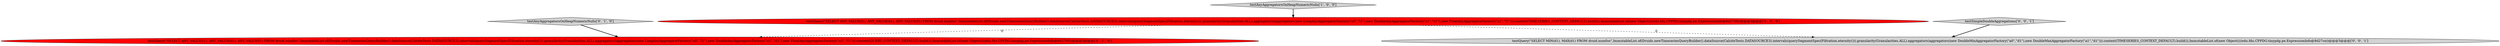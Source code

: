 digraph {
2 [style = filled, label = "testAnyAggregatorsOnHeapNumericNulls['0', '1', '0']", fillcolor = lightgray, shape = diamond image = "AAA0AAABBB2BBB"];
0 [style = filled, label = "testAnyAggregatorsOnHeapNumericNulls['1', '0', '0']", fillcolor = lightgray, shape = diamond image = "AAA0AAABBB1BBB"];
5 [style = filled, label = "testQuery(\"SELECT MIN(d1), MAX(d1) FROM druid.numfoo\",ImmutableList.of(Druids.newTimeseriesQueryBuilder().dataSource(CalciteTests.DATASOURCE3).intervals(querySegmentSpec(Filtration.eternity())).granularity(Granularities.ALL).aggregators(aggregators(new DoubleMinAggregatorFactory(\"a0\",\"d1\"),new DoubleMaxAggregatorFactory(\"a1\",\"d1\"))).context(TIMESERIES_CONTEXT_DEFAULT).build()),ImmutableList.of(new Object((((edu.fdu.CPPDG.tinypdg.pe.ExpressionInfo@8d27ce))@@@3@@@['0', '0', '1']", fillcolor = lightgray, shape = ellipse image = "AAA0AAABBB3BBB"];
1 [style = filled, label = "testQuery(\"SELECT ANY_VALUE(l1), ANY_VALUE(d1), ANY_VALUE(f1) FROM druid.numfoo\",ImmutableList.of(Druids.newTimeseriesQueryBuilder().dataSource(CalciteTests.DATASOURCE3).intervals(querySegmentSpec(Filtration.eternity())).granularity(Granularities.ALL).aggregators(aggregators(new LongAnyAggregatorFactory(\"a0\",\"l1\"),new DoubleAnyAggregatorFactory(\"a1\",\"d1\"),new FloatAnyAggregatorFactory(\"a2\",\"f1\"))).context(TIMESERIES_CONTEXT_DEFAULT).build()),ImmutableList.of(new Object((((edu.fdu.CPPDG.tinypdg.pe.ExpressionInfo@8d2758))@@@3@@@['1', '0', '0']", fillcolor = red, shape = ellipse image = "AAA1AAABBB1BBB"];
3 [style = filled, label = "testQuery(\"SELECT ANY_VALUE(l1), ANY_VALUE(d1), ANY_VALUE(f1) FROM druid.numfoo\",ImmutableList.of(Druids.newTimeseriesQueryBuilder().dataSource(CalciteTests.DATASOURCE3).intervals(querySegmentSpec(Filtration.eternity())).granularity(Granularities.ALL).aggregators(aggregators(new LongAnyAggregatorFactory(\"a0\",\"l1\"),new DoubleAnyAggregatorFactory(\"a1\",\"d1\"),new FloatAnyAggregatorFactory(\"a2\",\"f1\"))).context(QUERY_CONTEXT_DEFAULT).build()),ImmutableList.of(new Object((((edu.fdu.CPPDG.tinypdg.pe.ExpressionInfo@8d2795))@@@3@@@['0', '1', '0']", fillcolor = red, shape = ellipse image = "AAA1AAABBB2BBB"];
4 [style = filled, label = "testSimpleDoubleAggregations['0', '0', '1']", fillcolor = lightgray, shape = diamond image = "AAA0AAABBB3BBB"];
1->5 [style = dashed, label="0"];
1->3 [style = dashed, label="0"];
4->5 [style = bold, label=""];
0->1 [style = bold, label=""];
2->3 [style = bold, label=""];
}
